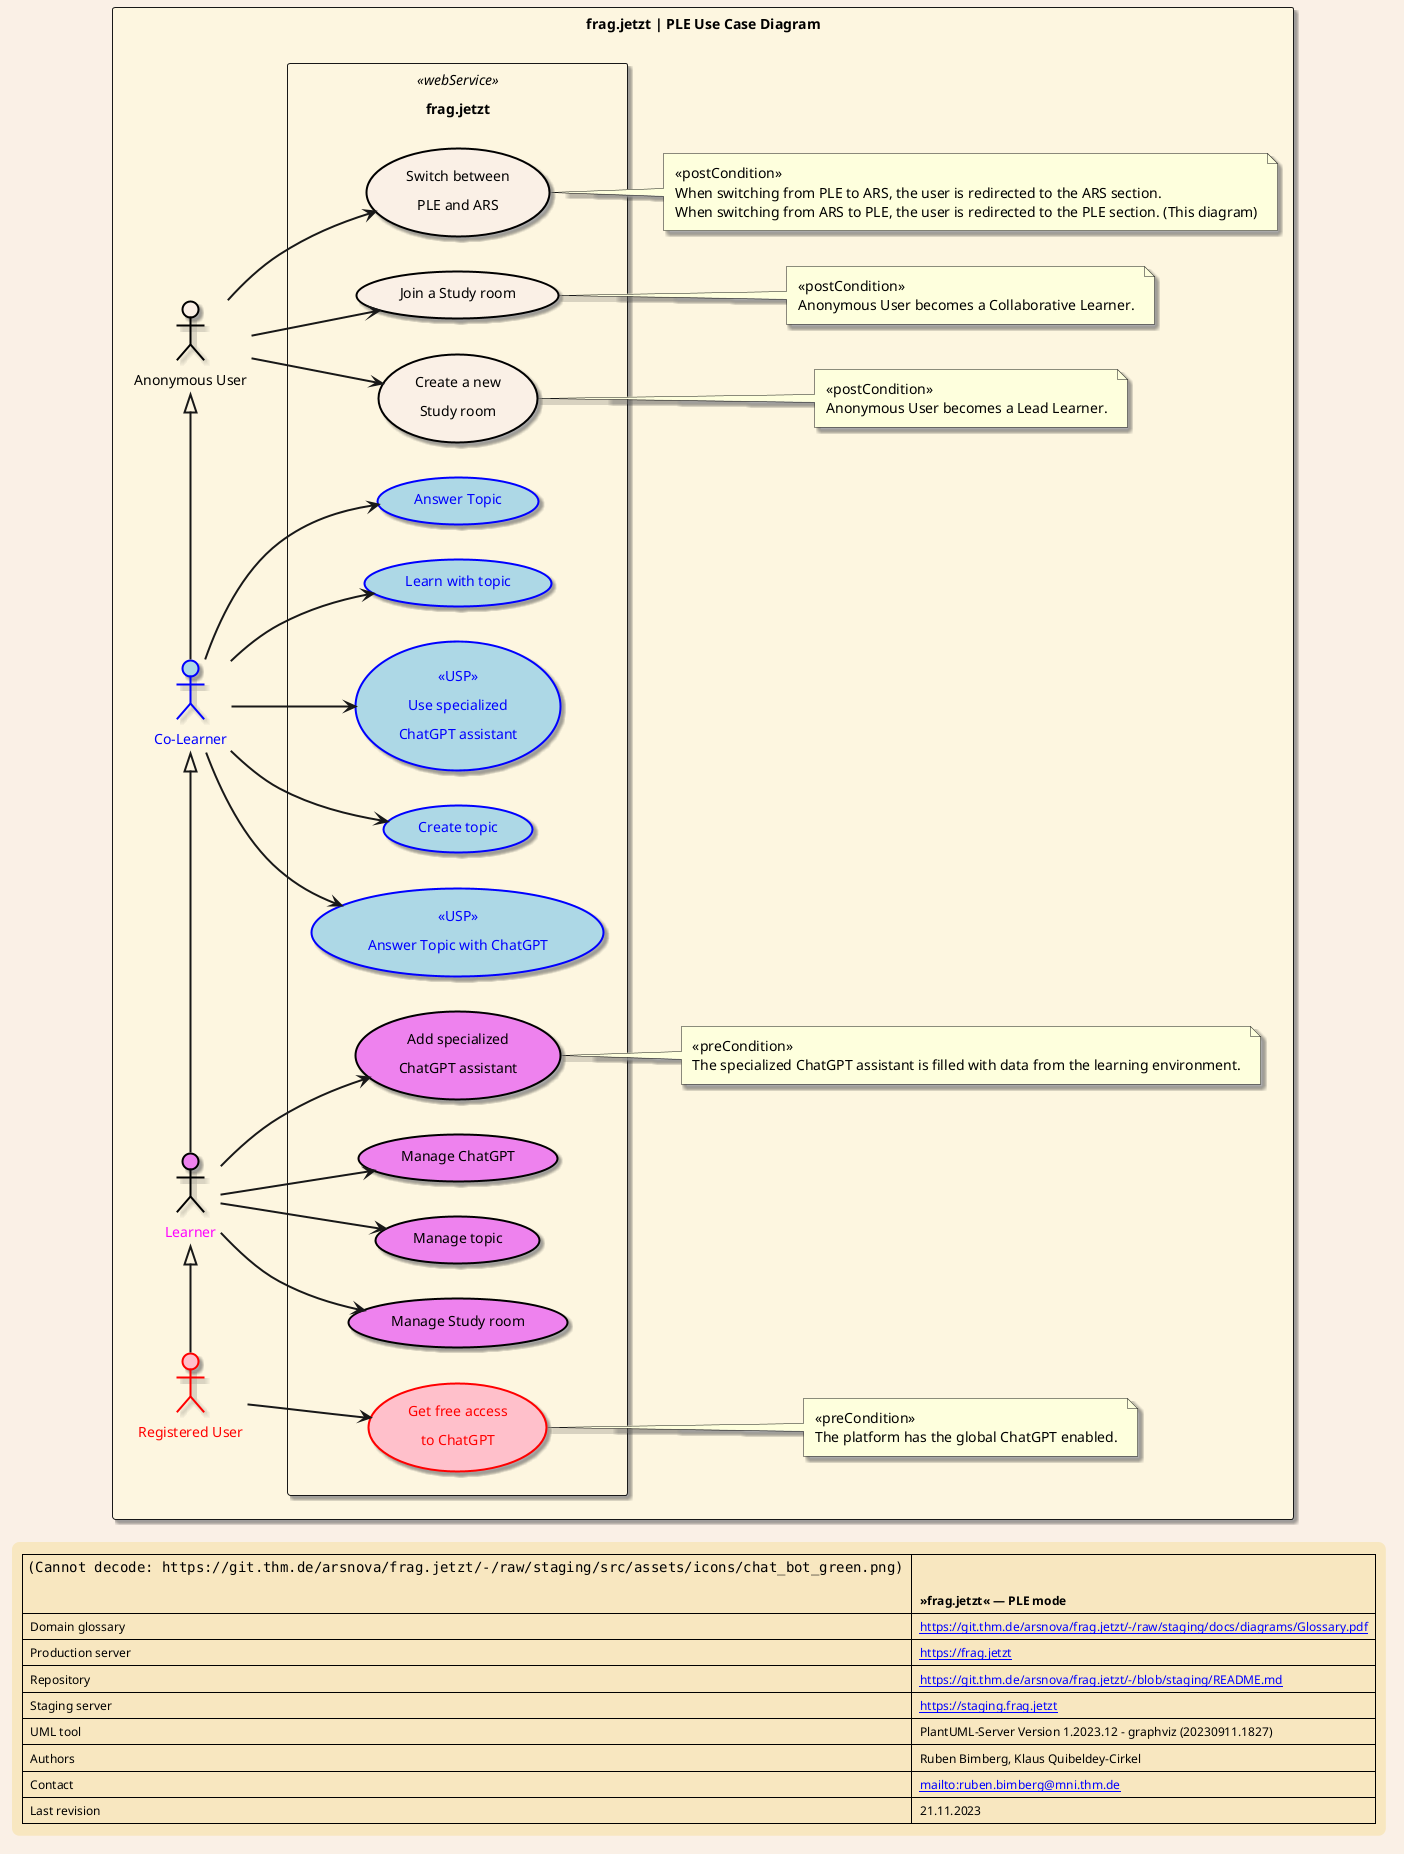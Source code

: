 @startuml Use Cases
scale 1.0

skinparam backgroundColor Linen
skinparam LegendBackgroundColor Strategy
skinparam LegendBorderThickness 0
skinparam LegendFontSize 12
skinparam Padding 5
skinparam defaultFontSize 14
skinparam ArrowThickness 2
skinparam shadowing true

!$stringList = ""

!procedure $append($value)
  !if %strlen($stringList) > 0
    !$stringList = $stringList + "\n" + $value
  !else
    !$stringList = $value
  !endif
!endprocedure

!procedure $print()
  !$i = %strpos($stringList, "\n")
  !while $i > 0
    !$arg = %substr($stringList, 0, $i)
    $arg
    !$stringList = %substr($stringList, $i + 2)
    !$i = %strpos($stringList, "\n")
  !endwhile
  !if %strlen($stringList) > 0
  $stringList
  !endif
!endprocedure

!procedure $RUUseCase($id, $data)
  ($data) as ($id) #pink;line:red;line.bold;text:red
  $append(RU + "-->" + $id)
!endprocedure

!procedure $AUUseCase($id, $data)
  ($data) as ($id) #linen;line:black;line.bold;text:black
  $append(AU + "-->" + $id)
!endprocedure

!procedure $LLUseCase($id, $data)
  ($data) as ($id) #violet;line:black;line.bold;text:black
  $append(LL + "-->" + $id)
!endprocedure

!procedure $CLUseCase($id, $data)
  ($data) as ($id) #lightblue;line:blue;line.bold;text:blue
  $append(CL + "-->" + $id)
!endprocedure


skinparam rectangle {
  BackgroundColor #fdf6e0
}

skinparam usecase {
  BorderThickness 2
  ArrowThickness 2
}

rectangle "frag.jetzt | PLE Use Case Diagram" {

  left to right direction

  actor "Anonymous User" as AU #linen;line:black;line.bold;text:black
  actor "Registered User" as RU #pink;line:red;line.bold;text:red
  actor "Learner" as LL #violet;line:black;line.bold;text:magenta
  actor "Co-Learner" as CL #lightblue;line:blue;line.bold;text:blue

  RU -|> LL
  CL -|> AU
  LL -|> CL

  rectangle "frag.jetzt" <<webService>> {
    together {
      $AUUseCase(UC1, "Switch between\nPLE and ARS")
      $AUUseCase(UC2, "Create a new\nStudy room")
      $AUUseCase(UC3, "Join a Study room")
    }

    together {
      $RUUseCase(UC4, "Get free access\nto ChatGPT")
    }

    together {
      $CLUseCase(UC5, "Create topic")
      $CLUseCase(UC6, "«USP»\nAnswer Topic with ChatGPT")
      $CLUseCase(UC7, "Answer Topic")
      $CLUseCase(UC8, "Learn with topic")
      $CLUseCase(UC9, "«USP»\nUse specialized\nChatGPT assistant")
    }

    together {
      $LLUseCase(UC10, "Manage ChatGPT")
      $LLUseCase(UC11, "Manage topic")
      $LLUseCase(UC12, "Manage Study room")
      $LLUseCase(UC13, "Add specialized\nChatGPT assistant")
    }
  }


  note right of (UC1)
    «postCondition»
    When switching from PLE to ARS, the user is redirected to the ARS section.
    When switching from ARS to PLE, the user is redirected to the PLE section. (This diagram)
  end note

  note right of (UC2)
    «postCondition»
    Anonymous User becomes a Lead Learner.
  end note

  note right of (UC3)
    «postCondition»
    Anonymous User becomes a Collaborative Learner.
  end note

  note right of (UC4)
    «preCondition»
    The platform has the global ChatGPT enabled.
  end note

  note right of (UC13)
    «preCondition»
    The specialized ChatGPT assistant is filled with data from the learning environment.
  end note

  $print()

}

legend right
|<img:https://git.thm.de/arsnova/frag.jetzt/-/raw/staging/src/assets/icons/chat_bot_green.png{scale=0.4}> |= \n\n »frag.jetzt« — PLE mode|
| Domain glossary | [[https://git.thm.de/arsnova/frag.jetzt/-/raw/staging/docs/diagrams/Glossary.pdf]] |
| Production server | [[https://frag.jetzt]] |
| Repository | [[https://git.thm.de/arsnova/frag.jetzt/-/blob/staging/README.md]] |
| Staging server | [[https://staging.frag.jetzt]] |
| UML tool| PlantUML-Server Version 1.2023.12 - graphviz (20230911.1827)|
| Authors| Ruben Bimberg, Klaus Quibeldey-Cirkel|
| Contact| [[mailto:ruben.bimberg@mni.thm.de]] |
| Last revision| 21.11.2023 |
end legend
@enduml
